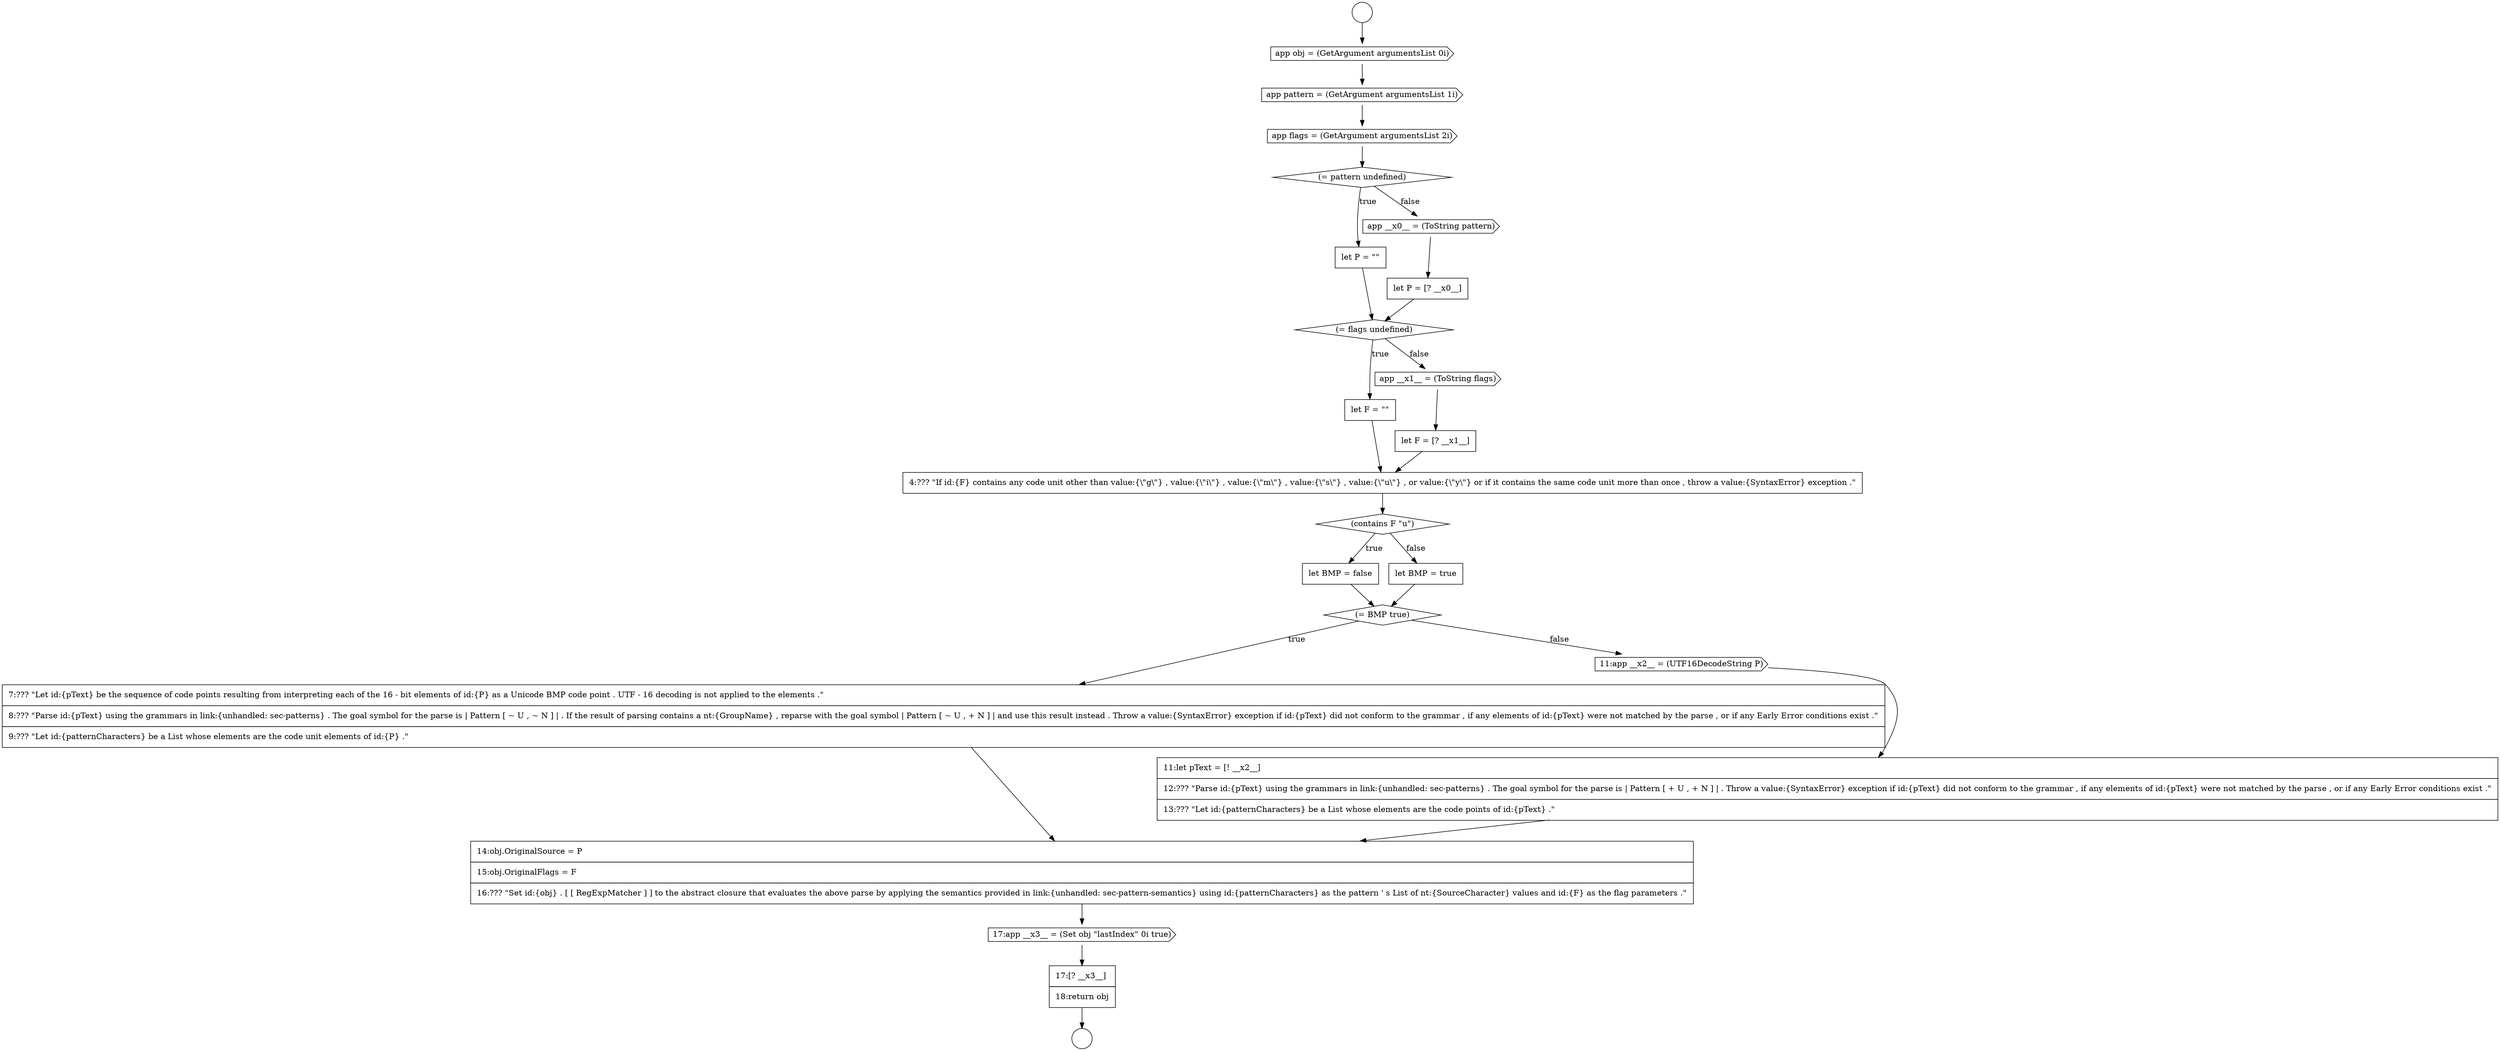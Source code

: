 digraph {
  node14709 [shape=none, margin=0, label=<<font color="black">
    <table border="0" cellborder="1" cellspacing="0" cellpadding="10">
      <tr><td align="left">7:??? &quot;Let id:{pText} be the sequence of code points resulting from interpreting each of the 16 - bit elements of id:{P} as a Unicode BMP code point . UTF - 16 decoding is not applied to the elements .&quot;</td></tr>
      <tr><td align="left">8:??? &quot;Parse id:{pText} using the grammars in link:{unhandled: sec-patterns} . The goal symbol for the parse is | Pattern [ ~ U , ~ N ] | . If the result of parsing contains a nt:{GroupName} , reparse with the goal symbol | Pattern [ ~ U , + N ] | and use this result instead . Throw a value:{SyntaxError} exception if id:{pText} did not conform to the grammar , if any elements of id:{pText} were not matched by the parse , or if any Early Error conditions exist .&quot;</td></tr>
      <tr><td align="left">9:??? &quot;Let id:{patternCharacters} be a List whose elements are the code unit elements of id:{P} .&quot;</td></tr>
    </table>
  </font>> color="black" fillcolor="white" style=filled]
  node14694 [shape=cds, label=<<font color="black">app pattern = (GetArgument argumentsList 1i)</font>> color="black" fillcolor="white" style=filled]
  node14701 [shape=none, margin=0, label=<<font color="black">
    <table border="0" cellborder="1" cellspacing="0" cellpadding="10">
      <tr><td align="left">let F = &quot;&quot;</td></tr>
    </table>
  </font>> color="black" fillcolor="white" style=filled]
  node14697 [shape=none, margin=0, label=<<font color="black">
    <table border="0" cellborder="1" cellspacing="0" cellpadding="10">
      <tr><td align="left">let P = &quot;&quot;</td></tr>
    </table>
  </font>> color="black" fillcolor="white" style=filled]
  node14714 [shape=none, margin=0, label=<<font color="black">
    <table border="0" cellborder="1" cellspacing="0" cellpadding="10">
      <tr><td align="left">17:[? __x3__]</td></tr>
      <tr><td align="left">18:return obj</td></tr>
    </table>
  </font>> color="black" fillcolor="white" style=filled]
  node14703 [shape=none, margin=0, label=<<font color="black">
    <table border="0" cellborder="1" cellspacing="0" cellpadding="10">
      <tr><td align="left">let F = [? __x1__]</td></tr>
    </table>
  </font>> color="black" fillcolor="white" style=filled]
  node14705 [shape=diamond, label=<<font color="black">(contains F &quot;u&quot;)</font>> color="black" fillcolor="white" style=filled]
  node14700 [shape=diamond, label=<<font color="black">(= flags undefined)</font>> color="black" fillcolor="white" style=filled]
  node14704 [shape=none, margin=0, label=<<font color="black">
    <table border="0" cellborder="1" cellspacing="0" cellpadding="10">
      <tr><td align="left">4:??? &quot;If id:{F} contains any code unit other than value:{\&quot;g\&quot;} , value:{\&quot;i\&quot;} , value:{\&quot;m\&quot;} , value:{\&quot;s\&quot;} , value:{\&quot;u\&quot;} , or value:{\&quot;y\&quot;} or if it contains the same code unit more than once , throw a value:{SyntaxError} exception .&quot;</td></tr>
    </table>
  </font>> color="black" fillcolor="white" style=filled]
  node14691 [shape=circle label=" " color="black" fillcolor="white" style=filled]
  node14712 [shape=none, margin=0, label=<<font color="black">
    <table border="0" cellborder="1" cellspacing="0" cellpadding="10">
      <tr><td align="left">14:obj.OriginalSource = P</td></tr>
      <tr><td align="left">15:obj.OriginalFlags = F</td></tr>
      <tr><td align="left">16:??? &quot;Set id:{obj} . [ [ RegExpMatcher ] ] to the abstract closure that evaluates the above parse by applying the semantics provided in link:{unhandled: sec-pattern-semantics} using id:{patternCharacters} as the pattern ' s List of nt:{SourceCharacter} values and id:{F} as the flag parameters .&quot;</td></tr>
    </table>
  </font>> color="black" fillcolor="white" style=filled]
  node14698 [shape=cds, label=<<font color="black">app __x0__ = (ToString pattern)</font>> color="black" fillcolor="white" style=filled]
  node14693 [shape=cds, label=<<font color="black">app obj = (GetArgument argumentsList 0i)</font>> color="black" fillcolor="white" style=filled]
  node14713 [shape=cds, label=<<font color="black">17:app __x3__ = (Set obj &quot;lastIndex&quot; 0i true)</font>> color="black" fillcolor="white" style=filled]
  node14708 [shape=diamond, label=<<font color="black">(= BMP true)</font>> color="black" fillcolor="white" style=filled]
  node14702 [shape=cds, label=<<font color="black">app __x1__ = (ToString flags)</font>> color="black" fillcolor="white" style=filled]
  node14696 [shape=diamond, label=<<font color="black">(= pattern undefined)</font>> color="black" fillcolor="white" style=filled]
  node14711 [shape=none, margin=0, label=<<font color="black">
    <table border="0" cellborder="1" cellspacing="0" cellpadding="10">
      <tr><td align="left">11:let pText = [! __x2__]</td></tr>
      <tr><td align="left">12:??? &quot;Parse id:{pText} using the grammars in link:{unhandled: sec-patterns} . The goal symbol for the parse is | Pattern [ + U , + N ] | . Throw a value:{SyntaxError} exception if id:{pText} did not conform to the grammar , if any elements of id:{pText} were not matched by the parse , or if any Early Error conditions exist .&quot;</td></tr>
      <tr><td align="left">13:??? &quot;Let id:{patternCharacters} be a List whose elements are the code points of id:{pText} .&quot;</td></tr>
    </table>
  </font>> color="black" fillcolor="white" style=filled]
  node14699 [shape=none, margin=0, label=<<font color="black">
    <table border="0" cellborder="1" cellspacing="0" cellpadding="10">
      <tr><td align="left">let P = [? __x0__]</td></tr>
    </table>
  </font>> color="black" fillcolor="white" style=filled]
  node14706 [shape=none, margin=0, label=<<font color="black">
    <table border="0" cellborder="1" cellspacing="0" cellpadding="10">
      <tr><td align="left">let BMP = false</td></tr>
    </table>
  </font>> color="black" fillcolor="white" style=filled]
  node14692 [shape=circle label=" " color="black" fillcolor="white" style=filled]
  node14707 [shape=none, margin=0, label=<<font color="black">
    <table border="0" cellborder="1" cellspacing="0" cellpadding="10">
      <tr><td align="left">let BMP = true</td></tr>
    </table>
  </font>> color="black" fillcolor="white" style=filled]
  node14710 [shape=cds, label=<<font color="black">11:app __x2__ = (UTF16DecodeString P)</font>> color="black" fillcolor="white" style=filled]
  node14695 [shape=cds, label=<<font color="black">app flags = (GetArgument argumentsList 2i)</font>> color="black" fillcolor="white" style=filled]
  node14696 -> node14697 [label=<<font color="black">true</font>> color="black"]
  node14696 -> node14698 [label=<<font color="black">false</font>> color="black"]
  node14702 -> node14703 [ color="black"]
  node14710 -> node14711 [ color="black"]
  node14693 -> node14694 [ color="black"]
  node14698 -> node14699 [ color="black"]
  node14713 -> node14714 [ color="black"]
  node14711 -> node14712 [ color="black"]
  node14701 -> node14704 [ color="black"]
  node14699 -> node14700 [ color="black"]
  node14695 -> node14696 [ color="black"]
  node14708 -> node14709 [label=<<font color="black">true</font>> color="black"]
  node14708 -> node14710 [label=<<font color="black">false</font>> color="black"]
  node14703 -> node14704 [ color="black"]
  node14691 -> node14693 [ color="black"]
  node14706 -> node14708 [ color="black"]
  node14704 -> node14705 [ color="black"]
  node14697 -> node14700 [ color="black"]
  node14705 -> node14706 [label=<<font color="black">true</font>> color="black"]
  node14705 -> node14707 [label=<<font color="black">false</font>> color="black"]
  node14694 -> node14695 [ color="black"]
  node14712 -> node14713 [ color="black"]
  node14707 -> node14708 [ color="black"]
  node14714 -> node14692 [ color="black"]
  node14700 -> node14701 [label=<<font color="black">true</font>> color="black"]
  node14700 -> node14702 [label=<<font color="black">false</font>> color="black"]
  node14709 -> node14712 [ color="black"]
}

